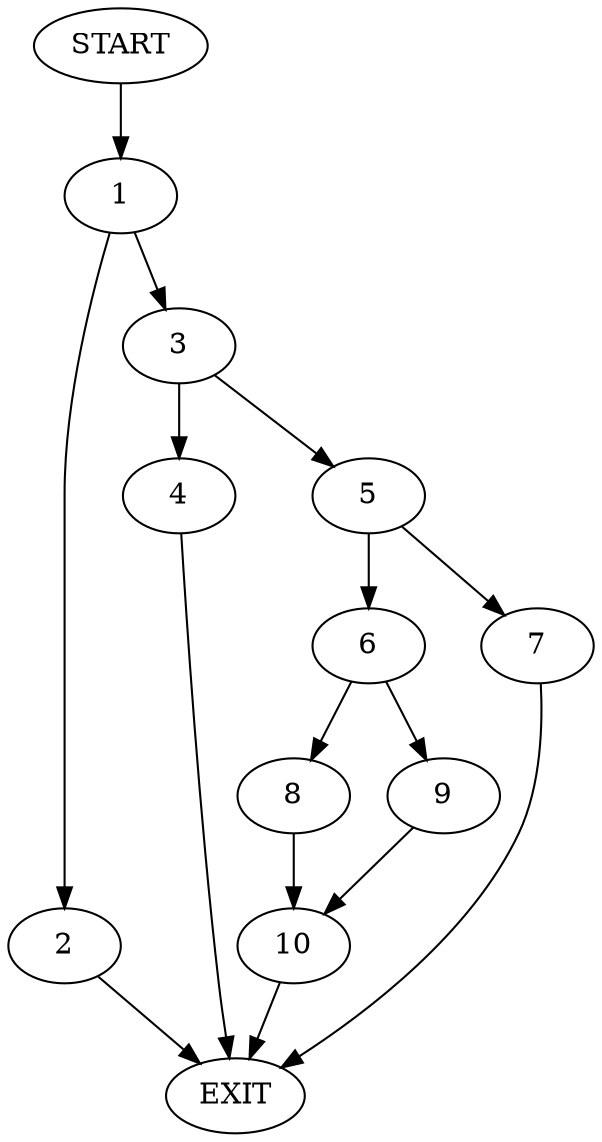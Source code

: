 digraph {
0 [label="START"]
11 [label="EXIT"]
0 -> 1
1 -> 2
1 -> 3
3 -> 4
3 -> 5
2 -> 11
4 -> 11
5 -> 6
5 -> 7
7 -> 11
6 -> 8
6 -> 9
9 -> 10
8 -> 10
10 -> 11
}
